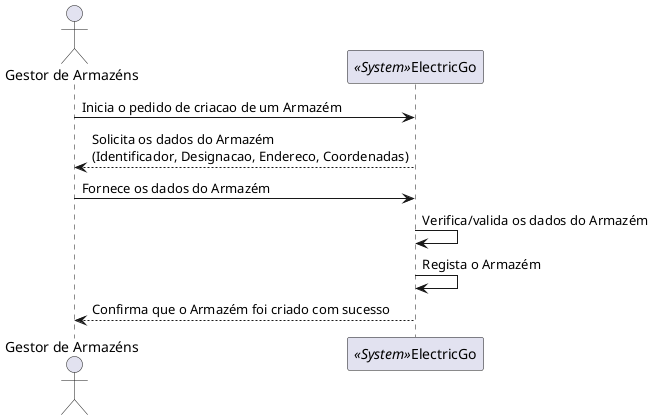 @startuml
actor "Gestor de Armazéns" as A
participant "<i><<System>></i>ElectricGo" as S

A -> S: Inicia o pedido de criacao de um Armazém
S --> A: Solicita os dados do Armazém\n(Identificador, Designacao, Endereco, Coordenadas)

A -> S: Fornece os dados do Armazém
S -> S: Verifica/valida os dados do Armazém
S -> S: Regista o Armazém
S --> A: Confirma que o Armazém foi criado com sucesso

@enduml
